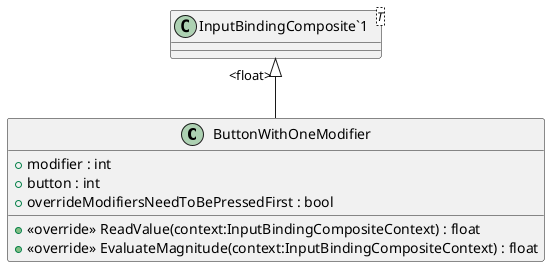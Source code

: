 @startuml
class ButtonWithOneModifier {
    + modifier : int
    + button : int
    + overrideModifiersNeedToBePressedFirst : bool
    + <<override>> ReadValue(context:InputBindingCompositeContext) : float
    + <<override>> EvaluateMagnitude(context:InputBindingCompositeContext) : float
}
class "InputBindingComposite`1"<T> {
}
"InputBindingComposite`1" "<float>" <|-- ButtonWithOneModifier
@enduml
